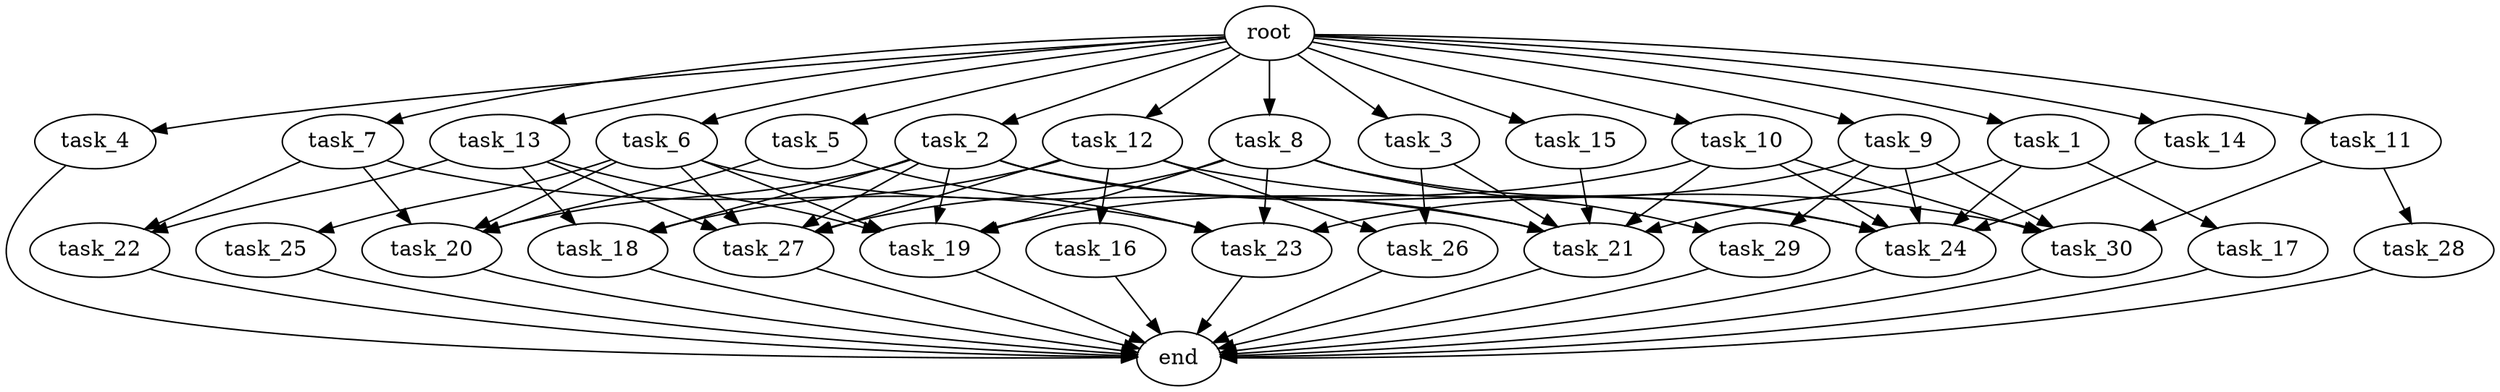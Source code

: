 digraph G {
  root [size="0.000000e+00"];
  task_1 [size="9.234617e+10"];
  task_2 [size="6.052443e+10"];
  task_3 [size="6.610427e+10"];
  task_4 [size="5.740307e+10"];
  task_5 [size="4.693812e+10"];
  task_6 [size="9.107860e+09"];
  task_7 [size="4.897266e+10"];
  task_8 [size="3.424758e+10"];
  task_9 [size="5.170459e+10"];
  task_10 [size="6.314027e+10"];
  task_11 [size="2.516678e+10"];
  task_12 [size="2.682848e+10"];
  task_13 [size="2.713241e+10"];
  task_14 [size="2.890181e+10"];
  task_15 [size="5.135666e+10"];
  task_16 [size="3.131203e+10"];
  task_17 [size="9.058202e+10"];
  task_18 [size="9.072269e+10"];
  task_19 [size="5.660583e+10"];
  task_20 [size="3.485784e+10"];
  task_21 [size="3.064170e+10"];
  task_22 [size="8.257526e+10"];
  task_23 [size="5.177200e+10"];
  task_24 [size="4.115981e+10"];
  task_25 [size="2.639838e+10"];
  task_26 [size="4.239057e+10"];
  task_27 [size="6.591452e+10"];
  task_28 [size="7.683372e+10"];
  task_29 [size="8.905613e+10"];
  task_30 [size="1.393637e+10"];
  end [size="0.000000e+00"];

  root -> task_1 [size="1.000000e-12"];
  root -> task_2 [size="1.000000e-12"];
  root -> task_3 [size="1.000000e-12"];
  root -> task_4 [size="1.000000e-12"];
  root -> task_5 [size="1.000000e-12"];
  root -> task_6 [size="1.000000e-12"];
  root -> task_7 [size="1.000000e-12"];
  root -> task_8 [size="1.000000e-12"];
  root -> task_9 [size="1.000000e-12"];
  root -> task_10 [size="1.000000e-12"];
  root -> task_11 [size="1.000000e-12"];
  root -> task_12 [size="1.000000e-12"];
  root -> task_13 [size="1.000000e-12"];
  root -> task_14 [size="1.000000e-12"];
  root -> task_15 [size="1.000000e-12"];
  task_1 -> task_17 [size="9.058202e+08"];
  task_1 -> task_21 [size="5.106950e+07"];
  task_1 -> task_24 [size="6.859968e+07"];
  task_2 -> task_18 [size="3.024090e+08"];
  task_2 -> task_19 [size="1.132117e+08"];
  task_2 -> task_20 [size="8.714459e+07"];
  task_2 -> task_21 [size="5.106950e+07"];
  task_2 -> task_24 [size="6.859968e+07"];
  task_2 -> task_27 [size="1.318290e+08"];
  task_3 -> task_21 [size="5.106950e+07"];
  task_3 -> task_26 [size="2.119529e+08"];
  task_4 -> end [size="1.000000e-12"];
  task_5 -> task_20 [size="8.714459e+07"];
  task_5 -> task_23 [size="1.294300e+08"];
  task_6 -> task_19 [size="1.132117e+08"];
  task_6 -> task_20 [size="8.714459e+07"];
  task_6 -> task_21 [size="5.106950e+07"];
  task_6 -> task_25 [size="2.639838e+08"];
  task_6 -> task_27 [size="1.318290e+08"];
  task_7 -> task_20 [size="8.714459e+07"];
  task_7 -> task_22 [size="4.128763e+08"];
  task_7 -> task_23 [size="1.294300e+08"];
  task_8 -> task_19 [size="1.132117e+08"];
  task_8 -> task_23 [size="1.294300e+08"];
  task_8 -> task_24 [size="6.859968e+07"];
  task_8 -> task_27 [size="1.318290e+08"];
  task_8 -> task_29 [size="4.452807e+08"];
  task_9 -> task_23 [size="1.294300e+08"];
  task_9 -> task_24 [size="6.859968e+07"];
  task_9 -> task_29 [size="4.452807e+08"];
  task_9 -> task_30 [size="3.484094e+07"];
  task_10 -> task_19 [size="1.132117e+08"];
  task_10 -> task_21 [size="5.106950e+07"];
  task_10 -> task_24 [size="6.859968e+07"];
  task_10 -> task_30 [size="3.484094e+07"];
  task_11 -> task_28 [size="7.683372e+08"];
  task_11 -> task_30 [size="3.484094e+07"];
  task_12 -> task_16 [size="3.131203e+08"];
  task_12 -> task_18 [size="3.024090e+08"];
  task_12 -> task_26 [size="2.119529e+08"];
  task_12 -> task_27 [size="1.318290e+08"];
  task_12 -> task_30 [size="3.484094e+07"];
  task_13 -> task_18 [size="3.024090e+08"];
  task_13 -> task_19 [size="1.132117e+08"];
  task_13 -> task_22 [size="4.128763e+08"];
  task_13 -> task_27 [size="1.318290e+08"];
  task_14 -> task_24 [size="6.859968e+07"];
  task_15 -> task_21 [size="5.106950e+07"];
  task_16 -> end [size="1.000000e-12"];
  task_17 -> end [size="1.000000e-12"];
  task_18 -> end [size="1.000000e-12"];
  task_19 -> end [size="1.000000e-12"];
  task_20 -> end [size="1.000000e-12"];
  task_21 -> end [size="1.000000e-12"];
  task_22 -> end [size="1.000000e-12"];
  task_23 -> end [size="1.000000e-12"];
  task_24 -> end [size="1.000000e-12"];
  task_25 -> end [size="1.000000e-12"];
  task_26 -> end [size="1.000000e-12"];
  task_27 -> end [size="1.000000e-12"];
  task_28 -> end [size="1.000000e-12"];
  task_29 -> end [size="1.000000e-12"];
  task_30 -> end [size="1.000000e-12"];
}
